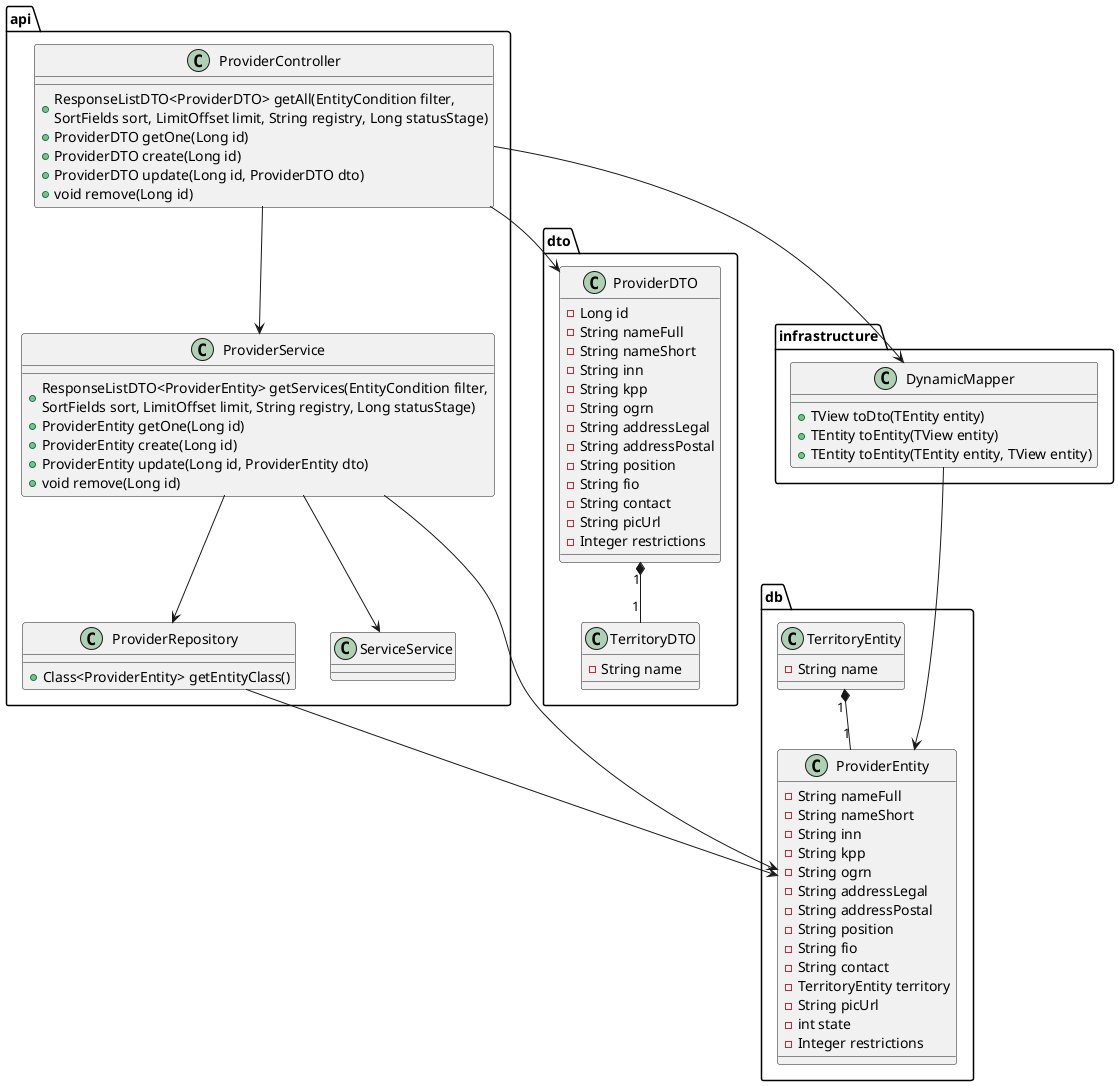 @startuml
package api {
  class ProviderController {
    + ResponseListDTO<ProviderDTO> getAll(EntityCondition filter,\nSortFields sort, LimitOffset limit, String registry, Long statusStage)
    + ProviderDTO getOne(Long id)
    + ProviderDTO create(Long id)
    + ProviderDTO update(Long id, ProviderDTO dto)
    + void remove(Long id)
  }

  class ProviderService {
    + ResponseListDTO<ProviderEntity> getServices(EntityCondition filter,\nSortFields sort, LimitOffset limit, String registry, Long statusStage)
    + ProviderEntity getOne(Long id)
    + ProviderEntity create(Long id)
    + ProviderEntity update(Long id, ProviderEntity dto)
    + void remove(Long id)
  }

  class ProviderRepository {
    + Class<ProviderEntity> getEntityClass()
  }

  class ServiceService {
  }
}

class infrastructure.DynamicMapper {
  + TView toDto(TEntity entity)
  + TEntity toEntity(TView entity)
  + TEntity toEntity(TEntity entity, TView entity)
}
package dto {
  class ProviderDTO {
  - Long id
  - String nameFull
  - String nameShort
  - String inn
  - String kpp
  - String ogrn
  - String addressLegal
  - String addressPostal
  - String position
  - String fio
  - String contact
  - String picUrl
  - Integer restrictions
  }

  class TerritoryDTO {
    - String name
  }

  ProviderDTO "1" *-- "1" TerritoryDTO
}


package db {

  class TerritoryEntity {
  - String name
  }

  class ProviderEntity {
  - String nameFull
  - String nameShort
  - String inn
  - String kpp
  - String ogrn
  - String addressLegal
  - String addressPostal
  - String position
  - String fio
  - String contact
  - TerritoryEntity territory
  - String picUrl
  - int state
  - Integer restrictions
  }

  TerritoryEntity "1" *-- "1" ProviderEntity
}
ProviderController --> ProviderDTO
ProviderController --> ProviderService
ProviderController --> DynamicMapper

ProviderService --> ProviderRepository
ProviderService --> ProviderEntity
ProviderService --> ServiceService

ProviderRepository --> ProviderEntity

DynamicMapper --> ProviderEntity

@enduml